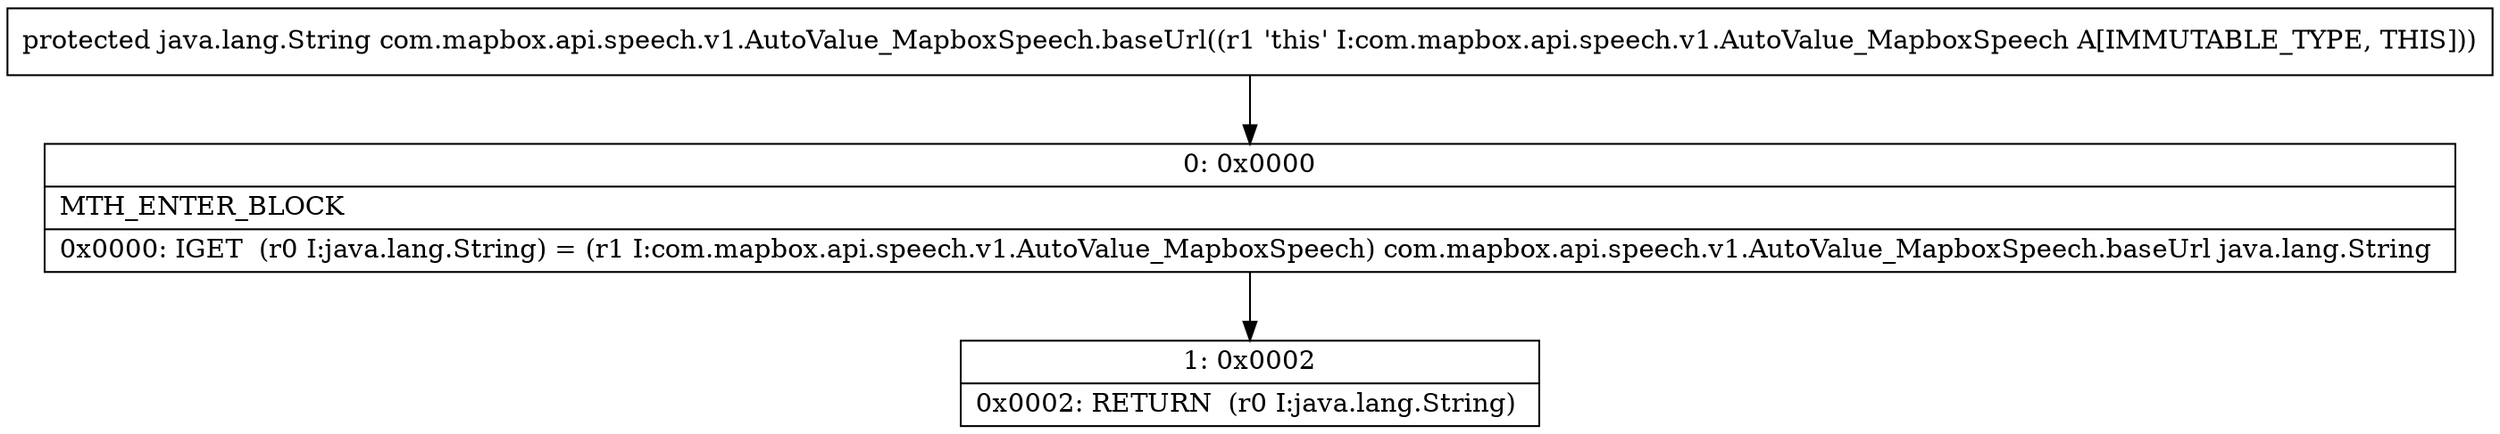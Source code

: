 digraph "CFG forcom.mapbox.api.speech.v1.AutoValue_MapboxSpeech.baseUrl()Ljava\/lang\/String;" {
Node_0 [shape=record,label="{0\:\ 0x0000|MTH_ENTER_BLOCK\l|0x0000: IGET  (r0 I:java.lang.String) = (r1 I:com.mapbox.api.speech.v1.AutoValue_MapboxSpeech) com.mapbox.api.speech.v1.AutoValue_MapboxSpeech.baseUrl java.lang.String \l}"];
Node_1 [shape=record,label="{1\:\ 0x0002|0x0002: RETURN  (r0 I:java.lang.String) \l}"];
MethodNode[shape=record,label="{protected java.lang.String com.mapbox.api.speech.v1.AutoValue_MapboxSpeech.baseUrl((r1 'this' I:com.mapbox.api.speech.v1.AutoValue_MapboxSpeech A[IMMUTABLE_TYPE, THIS])) }"];
MethodNode -> Node_0;
Node_0 -> Node_1;
}

